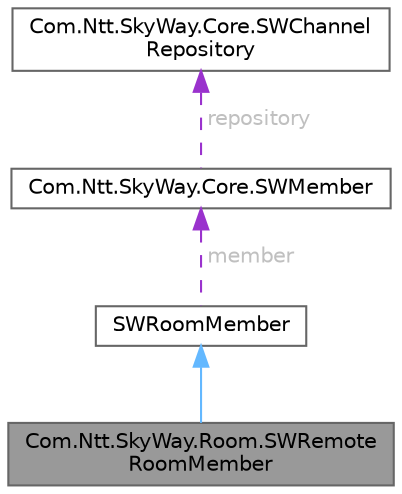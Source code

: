 digraph "Com.Ntt.SkyWay.Room.SWRemoteRoomMember"
{
 // LATEX_PDF_SIZE
  bgcolor="transparent";
  edge [fontname=Helvetica,fontsize=10,labelfontname=Helvetica,labelfontsize=10];
  node [fontname=Helvetica,fontsize=10,shape=box,height=0.2,width=0.4];
  Node1 [id="Node000001",label="Com.Ntt.SkyWay.Room.SWRemote\lRoomMember",height=0.2,width=0.4,color="gray40", fillcolor="grey60", style="filled", fontcolor="black",tooltip="RemoteRoomMemberの操作を行うクラス。"];
  Node2 -> Node1 [id="edge1_Node000001_Node000002",dir="back",color="steelblue1",style="solid",tooltip=" "];
  Node2 [id="Node000002",label="SWRoomMember",height=0.2,width=0.4,color="gray40", fillcolor="white", style="filled",URL="$class_com_1_1_ntt_1_1_sky_way_1_1_room_1_1_s_w_room_member.html",tooltip="RoomMemberの操作を行うクラス。"];
  Node3 -> Node2 [id="edge2_Node000002_Node000003",dir="back",color="darkorchid3",style="dashed",tooltip=" ",label=" member",fontcolor="grey" ];
  Node3 [id="Node000003",label="Com.Ntt.SkyWay.Core.SWMember",height=0.2,width=0.4,color="gray40", fillcolor="white", style="filled",URL="$class_com_1_1_ntt_1_1_sky_way_1_1_core_1_1_s_w_member.html",tooltip=" "];
  Node4 -> Node3 [id="edge3_Node000003_Node000004",dir="back",color="darkorchid3",style="dashed",tooltip=" ",label=" repository",fontcolor="grey" ];
  Node4 [id="Node000004",label="Com.Ntt.SkyWay.Core.SWChannel\lRepository",height=0.2,width=0.4,color="gray40", fillcolor="white", style="filled",tooltip=" "];
}
